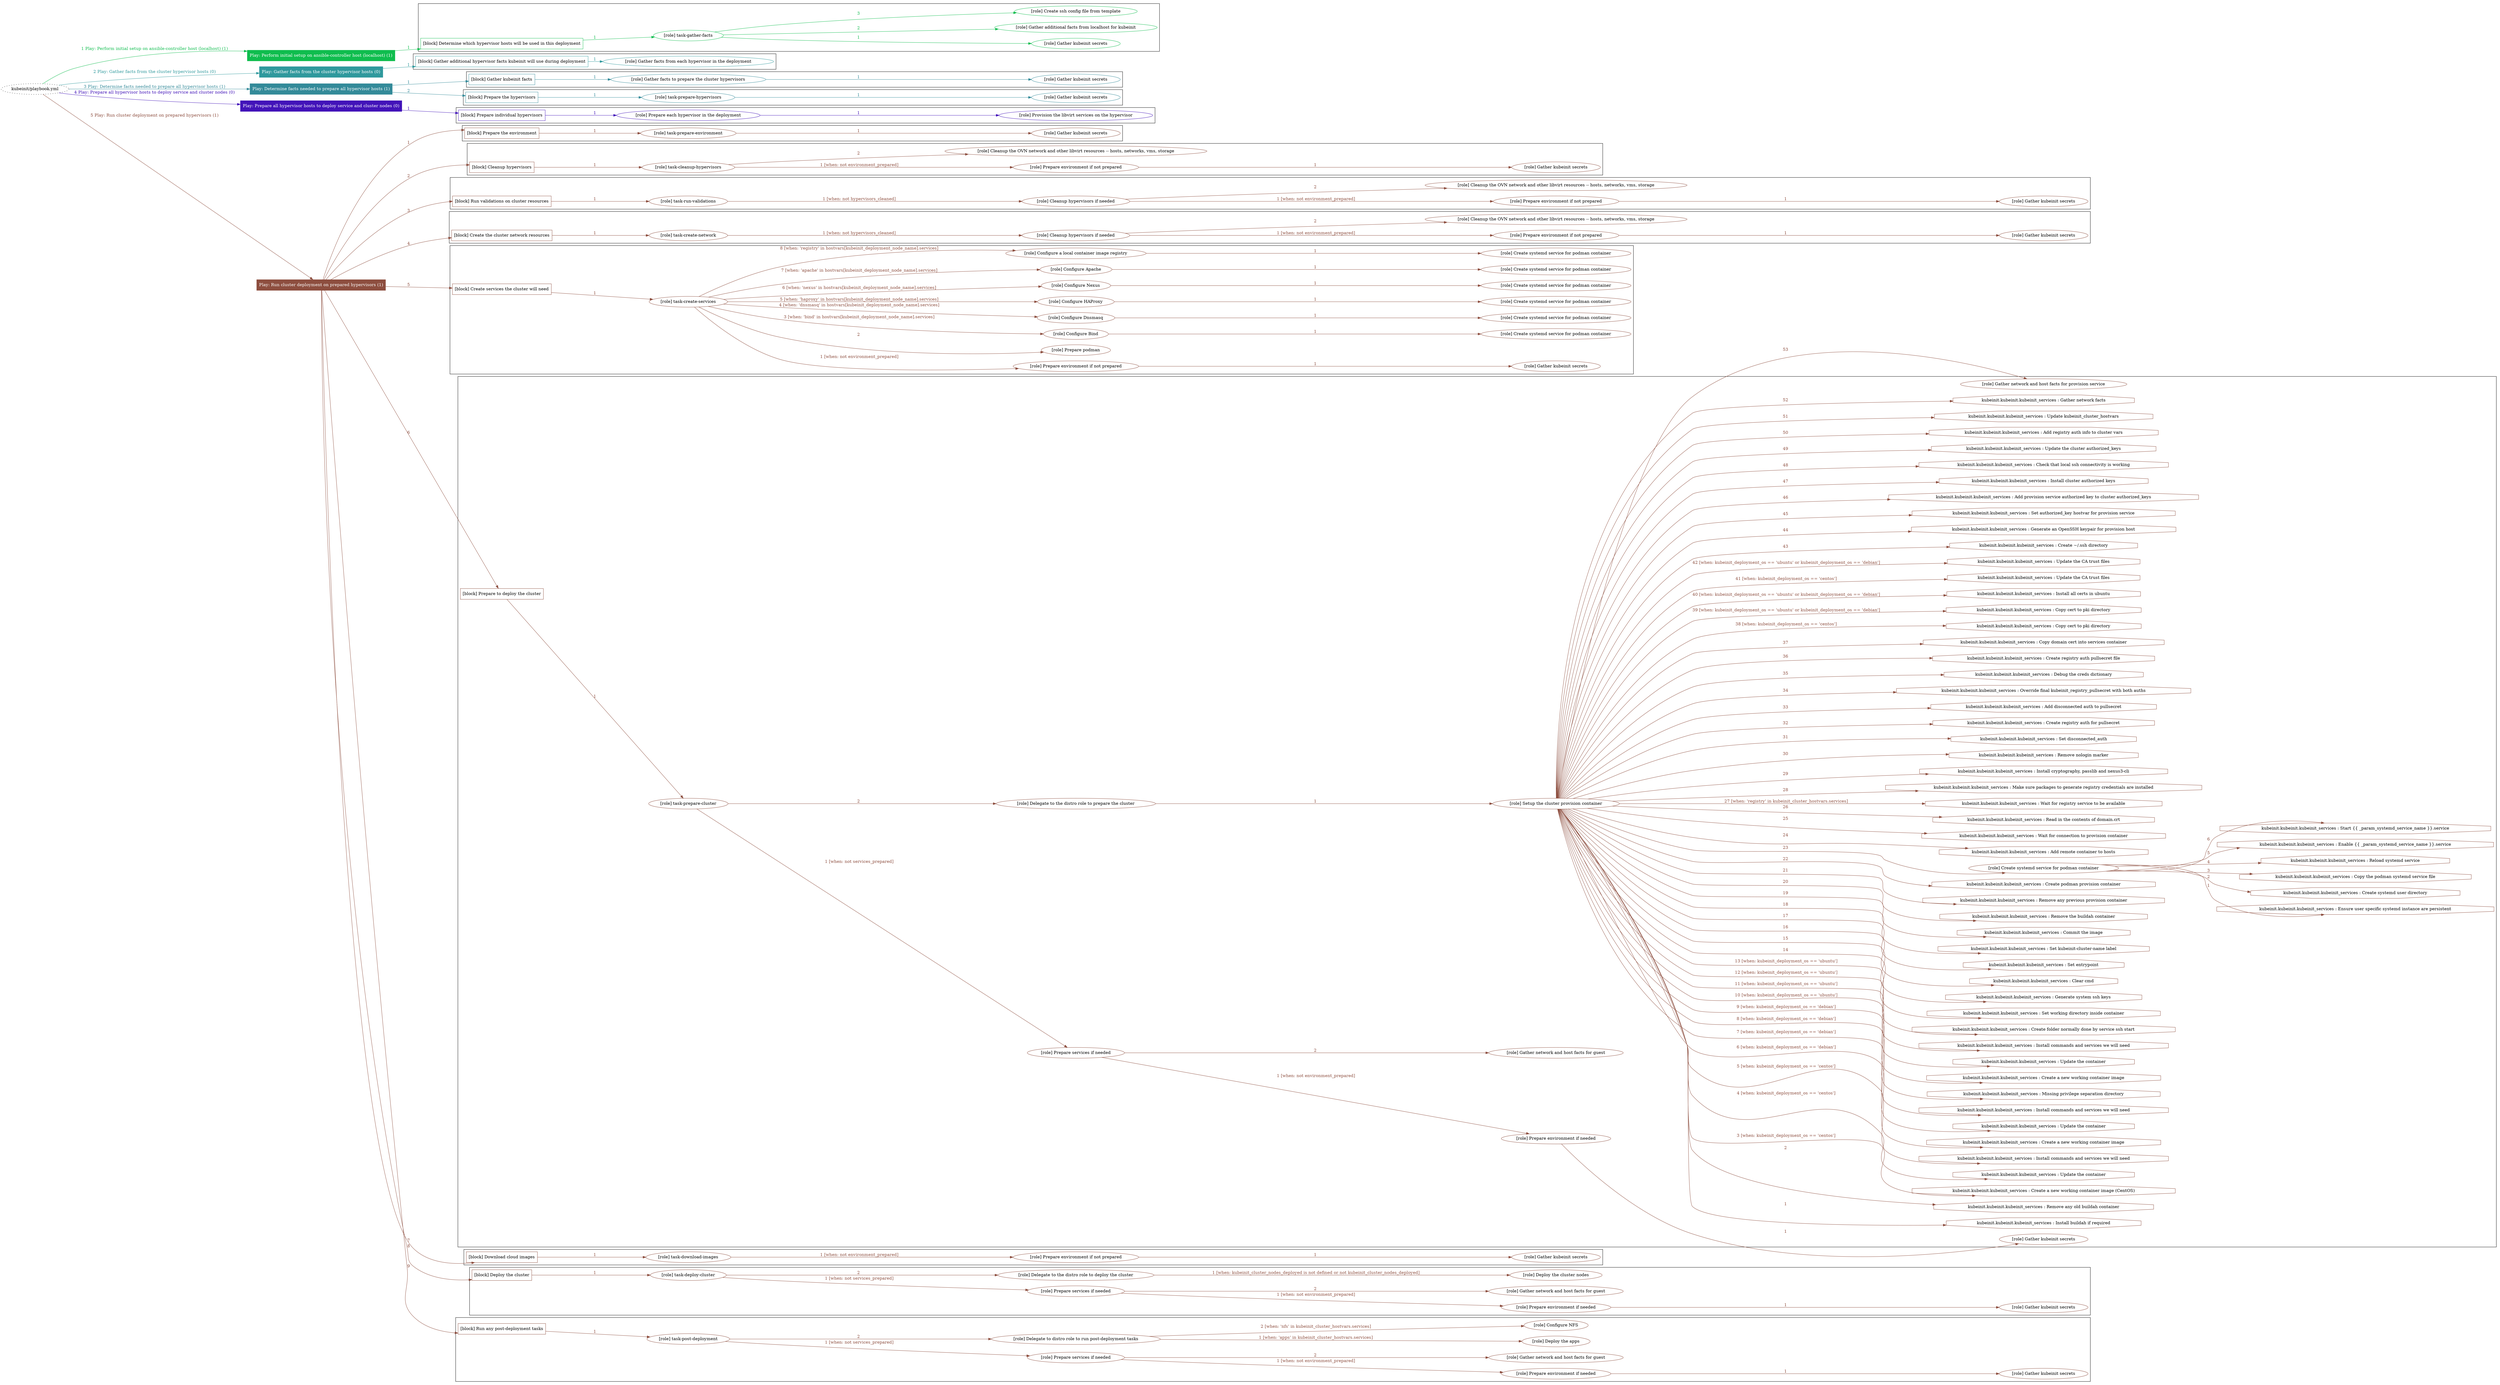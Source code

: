 digraph {
	graph [concentrate=true ordering=in rankdir=LR ratio=fill]
	edge [esep=5 sep=10]
	"kubeinit/playbook.yml" [URL="/home/runner/work/kubeinit/kubeinit/kubeinit/playbook.yml" id=playbook_cb456f6f style=dotted]
	"kubeinit/playbook.yml" -> play_ffc68d89 [label="1 Play: Perform initial setup on ansible-controller host (localhost) (1)" color="#0fbd4e" fontcolor="#0fbd4e" id=edge_play_ffc68d89 labeltooltip="1 Play: Perform initial setup on ansible-controller host (localhost) (1)" tooltip="1 Play: Perform initial setup on ansible-controller host (localhost) (1)"]
	subgraph "Play: Perform initial setup on ansible-controller host (localhost) (1)" {
		play_ffc68d89 [label="Play: Perform initial setup on ansible-controller host (localhost) (1)" URL="/home/runner/work/kubeinit/kubeinit/kubeinit/playbook.yml" color="#0fbd4e" fontcolor="#ffffff" id=play_ffc68d89 shape=box style=filled tooltip=localhost]
		play_ffc68d89 -> block_8a4a30f8 [label=1 color="#0fbd4e" fontcolor="#0fbd4e" id=edge_block_8a4a30f8 labeltooltip=1 tooltip=1]
		subgraph cluster_block_8a4a30f8 {
			block_8a4a30f8 [label="[block] Determine which hypervisor hosts will be used in this deployment" URL="/home/runner/work/kubeinit/kubeinit/kubeinit/playbook.yml" color="#0fbd4e" id=block_8a4a30f8 labeltooltip="Determine which hypervisor hosts will be used in this deployment" shape=box tooltip="Determine which hypervisor hosts will be used in this deployment"]
			block_8a4a30f8 -> role_82d362ab [label="1 " color="#0fbd4e" fontcolor="#0fbd4e" id=edge_role_82d362ab labeltooltip="1 " tooltip="1 "]
			subgraph "task-gather-facts" {
				role_82d362ab [label="[role] task-gather-facts" URL="/home/runner/work/kubeinit/kubeinit/kubeinit/playbook.yml" color="#0fbd4e" id=role_82d362ab tooltip="task-gather-facts"]
				role_82d362ab -> role_7945e9ba [label="1 " color="#0fbd4e" fontcolor="#0fbd4e" id=edge_role_7945e9ba labeltooltip="1 " tooltip="1 "]
				subgraph "Gather kubeinit secrets" {
					role_7945e9ba [label="[role] Gather kubeinit secrets" URL="/home/runner/.ansible/collections/ansible_collections/kubeinit/kubeinit/roles/kubeinit_prepare/tasks/build_hypervisors_group.yml" color="#0fbd4e" id=role_7945e9ba tooltip="Gather kubeinit secrets"]
				}
				role_82d362ab -> role_8cbce4cf [label="2 " color="#0fbd4e" fontcolor="#0fbd4e" id=edge_role_8cbce4cf labeltooltip="2 " tooltip="2 "]
				subgraph "Gather additional facts from localhost for kubeinit" {
					role_8cbce4cf [label="[role] Gather additional facts from localhost for kubeinit" URL="/home/runner/.ansible/collections/ansible_collections/kubeinit/kubeinit/roles/kubeinit_prepare/tasks/build_hypervisors_group.yml" color="#0fbd4e" id=role_8cbce4cf tooltip="Gather additional facts from localhost for kubeinit"]
				}
				role_82d362ab -> role_fdbfbcba [label="3 " color="#0fbd4e" fontcolor="#0fbd4e" id=edge_role_fdbfbcba labeltooltip="3 " tooltip="3 "]
				subgraph "Create ssh config file from template" {
					role_fdbfbcba [label="[role] Create ssh config file from template" URL="/home/runner/.ansible/collections/ansible_collections/kubeinit/kubeinit/roles/kubeinit_prepare/tasks/build_hypervisors_group.yml" color="#0fbd4e" id=role_fdbfbcba tooltip="Create ssh config file from template"]
				}
			}
		}
	}
	"kubeinit/playbook.yml" -> play_8098f2e0 [label="2 Play: Gather facts from the cluster hypervisor hosts (0)" color="#2f999d" fontcolor="#2f999d" id=edge_play_8098f2e0 labeltooltip="2 Play: Gather facts from the cluster hypervisor hosts (0)" tooltip="2 Play: Gather facts from the cluster hypervisor hosts (0)"]
	subgraph "Play: Gather facts from the cluster hypervisor hosts (0)" {
		play_8098f2e0 [label="Play: Gather facts from the cluster hypervisor hosts (0)" URL="/home/runner/work/kubeinit/kubeinit/kubeinit/playbook.yml" color="#2f999d" fontcolor="#ffffff" id=play_8098f2e0 shape=box style=filled tooltip="Play: Gather facts from the cluster hypervisor hosts (0)"]
		play_8098f2e0 -> block_564c0e7e [label=1 color="#2f999d" fontcolor="#2f999d" id=edge_block_564c0e7e labeltooltip=1 tooltip=1]
		subgraph cluster_block_564c0e7e {
			block_564c0e7e [label="[block] Gather additional hypervisor facts kubeinit will use during deployment" URL="/home/runner/work/kubeinit/kubeinit/kubeinit/playbook.yml" color="#2f999d" id=block_564c0e7e labeltooltip="Gather additional hypervisor facts kubeinit will use during deployment" shape=box tooltip="Gather additional hypervisor facts kubeinit will use during deployment"]
			block_564c0e7e -> role_33c5346f [label="1 " color="#2f999d" fontcolor="#2f999d" id=edge_role_33c5346f labeltooltip="1 " tooltip="1 "]
			subgraph "Gather facts from each hypervisor in the deployment" {
				role_33c5346f [label="[role] Gather facts from each hypervisor in the deployment" URL="/home/runner/work/kubeinit/kubeinit/kubeinit/playbook.yml" color="#2f999d" id=role_33c5346f tooltip="Gather facts from each hypervisor in the deployment"]
			}
		}
	}
	"kubeinit/playbook.yml" -> play_6674ab1a [label="3 Play: Determine facts needed to prepare all hypervisor hosts (1)" color="#338a99" fontcolor="#338a99" id=edge_play_6674ab1a labeltooltip="3 Play: Determine facts needed to prepare all hypervisor hosts (1)" tooltip="3 Play: Determine facts needed to prepare all hypervisor hosts (1)"]
	subgraph "Play: Determine facts needed to prepare all hypervisor hosts (1)" {
		play_6674ab1a [label="Play: Determine facts needed to prepare all hypervisor hosts (1)" URL="/home/runner/work/kubeinit/kubeinit/kubeinit/playbook.yml" color="#338a99" fontcolor="#ffffff" id=play_6674ab1a shape=box style=filled tooltip=localhost]
		play_6674ab1a -> block_381922de [label=1 color="#338a99" fontcolor="#338a99" id=edge_block_381922de labeltooltip=1 tooltip=1]
		subgraph cluster_block_381922de {
			block_381922de [label="[block] Gather kubeinit facts" URL="/home/runner/work/kubeinit/kubeinit/kubeinit/playbook.yml" color="#338a99" id=block_381922de labeltooltip="Gather kubeinit facts" shape=box tooltip="Gather kubeinit facts"]
			block_381922de -> role_36c829f2 [label="1 " color="#338a99" fontcolor="#338a99" id=edge_role_36c829f2 labeltooltip="1 " tooltip="1 "]
			subgraph "Gather facts to prepare the cluster hypervisors" {
				role_36c829f2 [label="[role] Gather facts to prepare the cluster hypervisors" URL="/home/runner/work/kubeinit/kubeinit/kubeinit/playbook.yml" color="#338a99" id=role_36c829f2 tooltip="Gather facts to prepare the cluster hypervisors"]
				role_36c829f2 -> role_d3c258e5 [label="1 " color="#338a99" fontcolor="#338a99" id=edge_role_d3c258e5 labeltooltip="1 " tooltip="1 "]
				subgraph "Gather kubeinit secrets" {
					role_d3c258e5 [label="[role] Gather kubeinit secrets" URL="/home/runner/.ansible/collections/ansible_collections/kubeinit/kubeinit/roles/kubeinit_prepare/tasks/gather_kubeinit_facts.yml" color="#338a99" id=role_d3c258e5 tooltip="Gather kubeinit secrets"]
				}
			}
		}
		play_6674ab1a -> block_91901555 [label=2 color="#338a99" fontcolor="#338a99" id=edge_block_91901555 labeltooltip=2 tooltip=2]
		subgraph cluster_block_91901555 {
			block_91901555 [label="[block] Prepare the hypervisors" URL="/home/runner/work/kubeinit/kubeinit/kubeinit/playbook.yml" color="#338a99" id=block_91901555 labeltooltip="Prepare the hypervisors" shape=box tooltip="Prepare the hypervisors"]
			block_91901555 -> role_90289b24 [label="1 " color="#338a99" fontcolor="#338a99" id=edge_role_90289b24 labeltooltip="1 " tooltip="1 "]
			subgraph "task-prepare-hypervisors" {
				role_90289b24 [label="[role] task-prepare-hypervisors" URL="/home/runner/work/kubeinit/kubeinit/kubeinit/playbook.yml" color="#338a99" id=role_90289b24 tooltip="task-prepare-hypervisors"]
				role_90289b24 -> role_0b413a50 [label="1 " color="#338a99" fontcolor="#338a99" id=edge_role_0b413a50 labeltooltip="1 " tooltip="1 "]
				subgraph "Gather kubeinit secrets" {
					role_0b413a50 [label="[role] Gather kubeinit secrets" URL="/home/runner/.ansible/collections/ansible_collections/kubeinit/kubeinit/roles/kubeinit_prepare/tasks/gather_kubeinit_facts.yml" color="#338a99" id=role_0b413a50 tooltip="Gather kubeinit secrets"]
				}
			}
		}
	}
	"kubeinit/playbook.yml" -> play_d7e07c0c [label="4 Play: Prepare all hypervisor hosts to deploy service and cluster nodes (0)" color="#4213b9" fontcolor="#4213b9" id=edge_play_d7e07c0c labeltooltip="4 Play: Prepare all hypervisor hosts to deploy service and cluster nodes (0)" tooltip="4 Play: Prepare all hypervisor hosts to deploy service and cluster nodes (0)"]
	subgraph "Play: Prepare all hypervisor hosts to deploy service and cluster nodes (0)" {
		play_d7e07c0c [label="Play: Prepare all hypervisor hosts to deploy service and cluster nodes (0)" URL="/home/runner/work/kubeinit/kubeinit/kubeinit/playbook.yml" color="#4213b9" fontcolor="#ffffff" id=play_d7e07c0c shape=box style=filled tooltip="Play: Prepare all hypervisor hosts to deploy service and cluster nodes (0)"]
		play_d7e07c0c -> block_dcf959d4 [label=1 color="#4213b9" fontcolor="#4213b9" id=edge_block_dcf959d4 labeltooltip=1 tooltip=1]
		subgraph cluster_block_dcf959d4 {
			block_dcf959d4 [label="[block] Prepare individual hypervisors" URL="/home/runner/work/kubeinit/kubeinit/kubeinit/playbook.yml" color="#4213b9" id=block_dcf959d4 labeltooltip="Prepare individual hypervisors" shape=box tooltip="Prepare individual hypervisors"]
			block_dcf959d4 -> role_1e9d86e2 [label="1 " color="#4213b9" fontcolor="#4213b9" id=edge_role_1e9d86e2 labeltooltip="1 " tooltip="1 "]
			subgraph "Prepare each hypervisor in the deployment" {
				role_1e9d86e2 [label="[role] Prepare each hypervisor in the deployment" URL="/home/runner/work/kubeinit/kubeinit/kubeinit/playbook.yml" color="#4213b9" id=role_1e9d86e2 tooltip="Prepare each hypervisor in the deployment"]
				role_1e9d86e2 -> role_35ffc348 [label="1 " color="#4213b9" fontcolor="#4213b9" id=edge_role_35ffc348 labeltooltip="1 " tooltip="1 "]
				subgraph "Provision the libvirt services on the hypervisor" {
					role_35ffc348 [label="[role] Provision the libvirt services on the hypervisor" URL="/home/runner/.ansible/collections/ansible_collections/kubeinit/kubeinit/roles/kubeinit_prepare/tasks/prepare_hypervisor.yml" color="#4213b9" id=role_35ffc348 tooltip="Provision the libvirt services on the hypervisor"]
				}
			}
		}
	}
	"kubeinit/playbook.yml" -> play_b2a6b9ba [label="5 Play: Run cluster deployment on prepared hypervisors (1)" color="#8d4e3f" fontcolor="#8d4e3f" id=edge_play_b2a6b9ba labeltooltip="5 Play: Run cluster deployment on prepared hypervisors (1)" tooltip="5 Play: Run cluster deployment on prepared hypervisors (1)"]
	subgraph "Play: Run cluster deployment on prepared hypervisors (1)" {
		play_b2a6b9ba [label="Play: Run cluster deployment on prepared hypervisors (1)" URL="/home/runner/work/kubeinit/kubeinit/kubeinit/playbook.yml" color="#8d4e3f" fontcolor="#ffffff" id=play_b2a6b9ba shape=box style=filled tooltip=localhost]
		play_b2a6b9ba -> block_0be8adb8 [label=1 color="#8d4e3f" fontcolor="#8d4e3f" id=edge_block_0be8adb8 labeltooltip=1 tooltip=1]
		subgraph cluster_block_0be8adb8 {
			block_0be8adb8 [label="[block] Prepare the environment" URL="/home/runner/work/kubeinit/kubeinit/kubeinit/playbook.yml" color="#8d4e3f" id=block_0be8adb8 labeltooltip="Prepare the environment" shape=box tooltip="Prepare the environment"]
			block_0be8adb8 -> role_370c489f [label="1 " color="#8d4e3f" fontcolor="#8d4e3f" id=edge_role_370c489f labeltooltip="1 " tooltip="1 "]
			subgraph "task-prepare-environment" {
				role_370c489f [label="[role] task-prepare-environment" URL="/home/runner/work/kubeinit/kubeinit/kubeinit/playbook.yml" color="#8d4e3f" id=role_370c489f tooltip="task-prepare-environment"]
				role_370c489f -> role_6cd2560a [label="1 " color="#8d4e3f" fontcolor="#8d4e3f" id=edge_role_6cd2560a labeltooltip="1 " tooltip="1 "]
				subgraph "Gather kubeinit secrets" {
					role_6cd2560a [label="[role] Gather kubeinit secrets" URL="/home/runner/.ansible/collections/ansible_collections/kubeinit/kubeinit/roles/kubeinit_prepare/tasks/gather_kubeinit_facts.yml" color="#8d4e3f" id=role_6cd2560a tooltip="Gather kubeinit secrets"]
				}
			}
		}
		play_b2a6b9ba -> block_29b75e93 [label=2 color="#8d4e3f" fontcolor="#8d4e3f" id=edge_block_29b75e93 labeltooltip=2 tooltip=2]
		subgraph cluster_block_29b75e93 {
			block_29b75e93 [label="[block] Cleanup hypervisors" URL="/home/runner/work/kubeinit/kubeinit/kubeinit/playbook.yml" color="#8d4e3f" id=block_29b75e93 labeltooltip="Cleanup hypervisors" shape=box tooltip="Cleanup hypervisors"]
			block_29b75e93 -> role_8c72ed66 [label="1 " color="#8d4e3f" fontcolor="#8d4e3f" id=edge_role_8c72ed66 labeltooltip="1 " tooltip="1 "]
			subgraph "task-cleanup-hypervisors" {
				role_8c72ed66 [label="[role] task-cleanup-hypervisors" URL="/home/runner/work/kubeinit/kubeinit/kubeinit/playbook.yml" color="#8d4e3f" id=role_8c72ed66 tooltip="task-cleanup-hypervisors"]
				role_8c72ed66 -> role_b9cf3d06 [label="1 [when: not environment_prepared]" color="#8d4e3f" fontcolor="#8d4e3f" id=edge_role_b9cf3d06 labeltooltip="1 [when: not environment_prepared]" tooltip="1 [when: not environment_prepared]"]
				subgraph "Prepare environment if not prepared" {
					role_b9cf3d06 [label="[role] Prepare environment if not prepared" URL="/home/runner/.ansible/collections/ansible_collections/kubeinit/kubeinit/roles/kubeinit_prepare/tasks/cleanup_hypervisors.yml" color="#8d4e3f" id=role_b9cf3d06 tooltip="Prepare environment if not prepared"]
					role_b9cf3d06 -> role_672e5764 [label="1 " color="#8d4e3f" fontcolor="#8d4e3f" id=edge_role_672e5764 labeltooltip="1 " tooltip="1 "]
					subgraph "Gather kubeinit secrets" {
						role_672e5764 [label="[role] Gather kubeinit secrets" URL="/home/runner/.ansible/collections/ansible_collections/kubeinit/kubeinit/roles/kubeinit_prepare/tasks/gather_kubeinit_facts.yml" color="#8d4e3f" id=role_672e5764 tooltip="Gather kubeinit secrets"]
					}
				}
				role_8c72ed66 -> role_0329750b [label="2 " color="#8d4e3f" fontcolor="#8d4e3f" id=edge_role_0329750b labeltooltip="2 " tooltip="2 "]
				subgraph "Cleanup the OVN network and other libvirt resources -- hosts, networks, vms, storage" {
					role_0329750b [label="[role] Cleanup the OVN network and other libvirt resources -- hosts, networks, vms, storage" URL="/home/runner/.ansible/collections/ansible_collections/kubeinit/kubeinit/roles/kubeinit_prepare/tasks/cleanup_hypervisors.yml" color="#8d4e3f" id=role_0329750b tooltip="Cleanup the OVN network and other libvirt resources -- hosts, networks, vms, storage"]
				}
			}
		}
		play_b2a6b9ba -> block_a2fb2ee1 [label=3 color="#8d4e3f" fontcolor="#8d4e3f" id=edge_block_a2fb2ee1 labeltooltip=3 tooltip=3]
		subgraph cluster_block_a2fb2ee1 {
			block_a2fb2ee1 [label="[block] Run validations on cluster resources" URL="/home/runner/work/kubeinit/kubeinit/kubeinit/playbook.yml" color="#8d4e3f" id=block_a2fb2ee1 labeltooltip="Run validations on cluster resources" shape=box tooltip="Run validations on cluster resources"]
			block_a2fb2ee1 -> role_ea1956c2 [label="1 " color="#8d4e3f" fontcolor="#8d4e3f" id=edge_role_ea1956c2 labeltooltip="1 " tooltip="1 "]
			subgraph "task-run-validations" {
				role_ea1956c2 [label="[role] task-run-validations" URL="/home/runner/work/kubeinit/kubeinit/kubeinit/playbook.yml" color="#8d4e3f" id=role_ea1956c2 tooltip="task-run-validations"]
				role_ea1956c2 -> role_3e8045e4 [label="1 [when: not hypervisors_cleaned]" color="#8d4e3f" fontcolor="#8d4e3f" id=edge_role_3e8045e4 labeltooltip="1 [when: not hypervisors_cleaned]" tooltip="1 [when: not hypervisors_cleaned]"]
				subgraph "Cleanup hypervisors if needed" {
					role_3e8045e4 [label="[role] Cleanup hypervisors if needed" URL="/home/runner/.ansible/collections/ansible_collections/kubeinit/kubeinit/roles/kubeinit_validations/tasks/main.yml" color="#8d4e3f" id=role_3e8045e4 tooltip="Cleanup hypervisors if needed"]
					role_3e8045e4 -> role_97e0a14f [label="1 [when: not environment_prepared]" color="#8d4e3f" fontcolor="#8d4e3f" id=edge_role_97e0a14f labeltooltip="1 [when: not environment_prepared]" tooltip="1 [when: not environment_prepared]"]
					subgraph "Prepare environment if not prepared" {
						role_97e0a14f [label="[role] Prepare environment if not prepared" URL="/home/runner/.ansible/collections/ansible_collections/kubeinit/kubeinit/roles/kubeinit_prepare/tasks/cleanup_hypervisors.yml" color="#8d4e3f" id=role_97e0a14f tooltip="Prepare environment if not prepared"]
						role_97e0a14f -> role_8804f02b [label="1 " color="#8d4e3f" fontcolor="#8d4e3f" id=edge_role_8804f02b labeltooltip="1 " tooltip="1 "]
						subgraph "Gather kubeinit secrets" {
							role_8804f02b [label="[role] Gather kubeinit secrets" URL="/home/runner/.ansible/collections/ansible_collections/kubeinit/kubeinit/roles/kubeinit_prepare/tasks/gather_kubeinit_facts.yml" color="#8d4e3f" id=role_8804f02b tooltip="Gather kubeinit secrets"]
						}
					}
					role_3e8045e4 -> role_c97e529b [label="2 " color="#8d4e3f" fontcolor="#8d4e3f" id=edge_role_c97e529b labeltooltip="2 " tooltip="2 "]
					subgraph "Cleanup the OVN network and other libvirt resources -- hosts, networks, vms, storage" {
						role_c97e529b [label="[role] Cleanup the OVN network and other libvirt resources -- hosts, networks, vms, storage" URL="/home/runner/.ansible/collections/ansible_collections/kubeinit/kubeinit/roles/kubeinit_prepare/tasks/cleanup_hypervisors.yml" color="#8d4e3f" id=role_c97e529b tooltip="Cleanup the OVN network and other libvirt resources -- hosts, networks, vms, storage"]
					}
				}
			}
		}
		play_b2a6b9ba -> block_1bce92cd [label=4 color="#8d4e3f" fontcolor="#8d4e3f" id=edge_block_1bce92cd labeltooltip=4 tooltip=4]
		subgraph cluster_block_1bce92cd {
			block_1bce92cd [label="[block] Create the cluster network resources" URL="/home/runner/work/kubeinit/kubeinit/kubeinit/playbook.yml" color="#8d4e3f" id=block_1bce92cd labeltooltip="Create the cluster network resources" shape=box tooltip="Create the cluster network resources"]
			block_1bce92cd -> role_1bbf38ee [label="1 " color="#8d4e3f" fontcolor="#8d4e3f" id=edge_role_1bbf38ee labeltooltip="1 " tooltip="1 "]
			subgraph "task-create-network" {
				role_1bbf38ee [label="[role] task-create-network" URL="/home/runner/work/kubeinit/kubeinit/kubeinit/playbook.yml" color="#8d4e3f" id=role_1bbf38ee tooltip="task-create-network"]
				role_1bbf38ee -> role_37cb8912 [label="1 [when: not hypervisors_cleaned]" color="#8d4e3f" fontcolor="#8d4e3f" id=edge_role_37cb8912 labeltooltip="1 [when: not hypervisors_cleaned]" tooltip="1 [when: not hypervisors_cleaned]"]
				subgraph "Cleanup hypervisors if needed" {
					role_37cb8912 [label="[role] Cleanup hypervisors if needed" URL="/home/runner/.ansible/collections/ansible_collections/kubeinit/kubeinit/roles/kubeinit_libvirt/tasks/create_network.yml" color="#8d4e3f" id=role_37cb8912 tooltip="Cleanup hypervisors if needed"]
					role_37cb8912 -> role_53ee4cc6 [label="1 [when: not environment_prepared]" color="#8d4e3f" fontcolor="#8d4e3f" id=edge_role_53ee4cc6 labeltooltip="1 [when: not environment_prepared]" tooltip="1 [when: not environment_prepared]"]
					subgraph "Prepare environment if not prepared" {
						role_53ee4cc6 [label="[role] Prepare environment if not prepared" URL="/home/runner/.ansible/collections/ansible_collections/kubeinit/kubeinit/roles/kubeinit_prepare/tasks/cleanup_hypervisors.yml" color="#8d4e3f" id=role_53ee4cc6 tooltip="Prepare environment if not prepared"]
						role_53ee4cc6 -> role_32550354 [label="1 " color="#8d4e3f" fontcolor="#8d4e3f" id=edge_role_32550354 labeltooltip="1 " tooltip="1 "]
						subgraph "Gather kubeinit secrets" {
							role_32550354 [label="[role] Gather kubeinit secrets" URL="/home/runner/.ansible/collections/ansible_collections/kubeinit/kubeinit/roles/kubeinit_prepare/tasks/gather_kubeinit_facts.yml" color="#8d4e3f" id=role_32550354 tooltip="Gather kubeinit secrets"]
						}
					}
					role_37cb8912 -> role_79da23cf [label="2 " color="#8d4e3f" fontcolor="#8d4e3f" id=edge_role_79da23cf labeltooltip="2 " tooltip="2 "]
					subgraph "Cleanup the OVN network and other libvirt resources -- hosts, networks, vms, storage" {
						role_79da23cf [label="[role] Cleanup the OVN network and other libvirt resources -- hosts, networks, vms, storage" URL="/home/runner/.ansible/collections/ansible_collections/kubeinit/kubeinit/roles/kubeinit_prepare/tasks/cleanup_hypervisors.yml" color="#8d4e3f" id=role_79da23cf tooltip="Cleanup the OVN network and other libvirt resources -- hosts, networks, vms, storage"]
					}
				}
			}
		}
		play_b2a6b9ba -> block_19a9c483 [label=5 color="#8d4e3f" fontcolor="#8d4e3f" id=edge_block_19a9c483 labeltooltip=5 tooltip=5]
		subgraph cluster_block_19a9c483 {
			block_19a9c483 [label="[block] Create services the cluster will need" URL="/home/runner/work/kubeinit/kubeinit/kubeinit/playbook.yml" color="#8d4e3f" id=block_19a9c483 labeltooltip="Create services the cluster will need" shape=box tooltip="Create services the cluster will need"]
			block_19a9c483 -> role_b9149def [label="1 " color="#8d4e3f" fontcolor="#8d4e3f" id=edge_role_b9149def labeltooltip="1 " tooltip="1 "]
			subgraph "task-create-services" {
				role_b9149def [label="[role] task-create-services" URL="/home/runner/work/kubeinit/kubeinit/kubeinit/playbook.yml" color="#8d4e3f" id=role_b9149def tooltip="task-create-services"]
				role_b9149def -> role_1067c200 [label="1 [when: not environment_prepared]" color="#8d4e3f" fontcolor="#8d4e3f" id=edge_role_1067c200 labeltooltip="1 [when: not environment_prepared]" tooltip="1 [when: not environment_prepared]"]
				subgraph "Prepare environment if not prepared" {
					role_1067c200 [label="[role] Prepare environment if not prepared" URL="/home/runner/.ansible/collections/ansible_collections/kubeinit/kubeinit/roles/kubeinit_services/tasks/main.yml" color="#8d4e3f" id=role_1067c200 tooltip="Prepare environment if not prepared"]
					role_1067c200 -> role_48ea0c79 [label="1 " color="#8d4e3f" fontcolor="#8d4e3f" id=edge_role_48ea0c79 labeltooltip="1 " tooltip="1 "]
					subgraph "Gather kubeinit secrets" {
						role_48ea0c79 [label="[role] Gather kubeinit secrets" URL="/home/runner/.ansible/collections/ansible_collections/kubeinit/kubeinit/roles/kubeinit_prepare/tasks/gather_kubeinit_facts.yml" color="#8d4e3f" id=role_48ea0c79 tooltip="Gather kubeinit secrets"]
					}
				}
				role_b9149def -> role_afcd45f0 [label="2 " color="#8d4e3f" fontcolor="#8d4e3f" id=edge_role_afcd45f0 labeltooltip="2 " tooltip="2 "]
				subgraph "Prepare podman" {
					role_afcd45f0 [label="[role] Prepare podman" URL="/home/runner/.ansible/collections/ansible_collections/kubeinit/kubeinit/roles/kubeinit_services/tasks/00_create_service_pod.yml" color="#8d4e3f" id=role_afcd45f0 tooltip="Prepare podman"]
				}
				role_b9149def -> role_d5c91edf [label="3 [when: 'bind' in hostvars[kubeinit_deployment_node_name].services]" color="#8d4e3f" fontcolor="#8d4e3f" id=edge_role_d5c91edf labeltooltip="3 [when: 'bind' in hostvars[kubeinit_deployment_node_name].services]" tooltip="3 [when: 'bind' in hostvars[kubeinit_deployment_node_name].services]"]
				subgraph "Configure Bind" {
					role_d5c91edf [label="[role] Configure Bind" URL="/home/runner/.ansible/collections/ansible_collections/kubeinit/kubeinit/roles/kubeinit_services/tasks/start_services_containers.yml" color="#8d4e3f" id=role_d5c91edf tooltip="Configure Bind"]
					role_d5c91edf -> role_a3656bb5 [label="1 " color="#8d4e3f" fontcolor="#8d4e3f" id=edge_role_a3656bb5 labeltooltip="1 " tooltip="1 "]
					subgraph "Create systemd service for podman container" {
						role_a3656bb5 [label="[role] Create systemd service for podman container" URL="/home/runner/.ansible/collections/ansible_collections/kubeinit/kubeinit/roles/kubeinit_bind/tasks/main.yml" color="#8d4e3f" id=role_a3656bb5 tooltip="Create systemd service for podman container"]
					}
				}
				role_b9149def -> role_1d96bd81 [label="4 [when: 'dnsmasq' in hostvars[kubeinit_deployment_node_name].services]" color="#8d4e3f" fontcolor="#8d4e3f" id=edge_role_1d96bd81 labeltooltip="4 [when: 'dnsmasq' in hostvars[kubeinit_deployment_node_name].services]" tooltip="4 [when: 'dnsmasq' in hostvars[kubeinit_deployment_node_name].services]"]
				subgraph "Configure Dnsmasq" {
					role_1d96bd81 [label="[role] Configure Dnsmasq" URL="/home/runner/.ansible/collections/ansible_collections/kubeinit/kubeinit/roles/kubeinit_services/tasks/start_services_containers.yml" color="#8d4e3f" id=role_1d96bd81 tooltip="Configure Dnsmasq"]
					role_1d96bd81 -> role_247302e3 [label="1 " color="#8d4e3f" fontcolor="#8d4e3f" id=edge_role_247302e3 labeltooltip="1 " tooltip="1 "]
					subgraph "Create systemd service for podman container" {
						role_247302e3 [label="[role] Create systemd service for podman container" URL="/home/runner/.ansible/collections/ansible_collections/kubeinit/kubeinit/roles/kubeinit_dnsmasq/tasks/main.yml" color="#8d4e3f" id=role_247302e3 tooltip="Create systemd service for podman container"]
					}
				}
				role_b9149def -> role_bd119b43 [label="5 [when: 'haproxy' in hostvars[kubeinit_deployment_node_name].services]" color="#8d4e3f" fontcolor="#8d4e3f" id=edge_role_bd119b43 labeltooltip="5 [when: 'haproxy' in hostvars[kubeinit_deployment_node_name].services]" tooltip="5 [when: 'haproxy' in hostvars[kubeinit_deployment_node_name].services]"]
				subgraph "Configure HAProxy" {
					role_bd119b43 [label="[role] Configure HAProxy" URL="/home/runner/.ansible/collections/ansible_collections/kubeinit/kubeinit/roles/kubeinit_services/tasks/start_services_containers.yml" color="#8d4e3f" id=role_bd119b43 tooltip="Configure HAProxy"]
					role_bd119b43 -> role_ef33779a [label="1 " color="#8d4e3f" fontcolor="#8d4e3f" id=edge_role_ef33779a labeltooltip="1 " tooltip="1 "]
					subgraph "Create systemd service for podman container" {
						role_ef33779a [label="[role] Create systemd service for podman container" URL="/home/runner/.ansible/collections/ansible_collections/kubeinit/kubeinit/roles/kubeinit_haproxy/tasks/main.yml" color="#8d4e3f" id=role_ef33779a tooltip="Create systemd service for podman container"]
					}
				}
				role_b9149def -> role_b2fef309 [label="6 [when: 'nexus' in hostvars[kubeinit_deployment_node_name].services]" color="#8d4e3f" fontcolor="#8d4e3f" id=edge_role_b2fef309 labeltooltip="6 [when: 'nexus' in hostvars[kubeinit_deployment_node_name].services]" tooltip="6 [when: 'nexus' in hostvars[kubeinit_deployment_node_name].services]"]
				subgraph "Configure Nexus" {
					role_b2fef309 [label="[role] Configure Nexus" URL="/home/runner/.ansible/collections/ansible_collections/kubeinit/kubeinit/roles/kubeinit_services/tasks/start_services_containers.yml" color="#8d4e3f" id=role_b2fef309 tooltip="Configure Nexus"]
					role_b2fef309 -> role_d0bfa680 [label="1 " color="#8d4e3f" fontcolor="#8d4e3f" id=edge_role_d0bfa680 labeltooltip="1 " tooltip="1 "]
					subgraph "Create systemd service for podman container" {
						role_d0bfa680 [label="[role] Create systemd service for podman container" URL="/home/runner/.ansible/collections/ansible_collections/kubeinit/kubeinit/roles/kubeinit_nexus/tasks/main.yml" color="#8d4e3f" id=role_d0bfa680 tooltip="Create systemd service for podman container"]
					}
				}
				role_b9149def -> role_0f4e2ad8 [label="7 [when: 'apache' in hostvars[kubeinit_deployment_node_name].services]" color="#8d4e3f" fontcolor="#8d4e3f" id=edge_role_0f4e2ad8 labeltooltip="7 [when: 'apache' in hostvars[kubeinit_deployment_node_name].services]" tooltip="7 [when: 'apache' in hostvars[kubeinit_deployment_node_name].services]"]
				subgraph "Configure Apache" {
					role_0f4e2ad8 [label="[role] Configure Apache" URL="/home/runner/.ansible/collections/ansible_collections/kubeinit/kubeinit/roles/kubeinit_services/tasks/start_services_containers.yml" color="#8d4e3f" id=role_0f4e2ad8 tooltip="Configure Apache"]
					role_0f4e2ad8 -> role_ced8b3b7 [label="1 " color="#8d4e3f" fontcolor="#8d4e3f" id=edge_role_ced8b3b7 labeltooltip="1 " tooltip="1 "]
					subgraph "Create systemd service for podman container" {
						role_ced8b3b7 [label="[role] Create systemd service for podman container" URL="/home/runner/.ansible/collections/ansible_collections/kubeinit/kubeinit/roles/kubeinit_apache/tasks/main.yml" color="#8d4e3f" id=role_ced8b3b7 tooltip="Create systemd service for podman container"]
					}
				}
				role_b9149def -> role_c9366e79 [label="8 [when: 'registry' in hostvars[kubeinit_deployment_node_name].services]" color="#8d4e3f" fontcolor="#8d4e3f" id=edge_role_c9366e79 labeltooltip="8 [when: 'registry' in hostvars[kubeinit_deployment_node_name].services]" tooltip="8 [when: 'registry' in hostvars[kubeinit_deployment_node_name].services]"]
				subgraph "Configure a local container image registry" {
					role_c9366e79 [label="[role] Configure a local container image registry" URL="/home/runner/.ansible/collections/ansible_collections/kubeinit/kubeinit/roles/kubeinit_services/tasks/start_services_containers.yml" color="#8d4e3f" id=role_c9366e79 tooltip="Configure a local container image registry"]
					role_c9366e79 -> role_75a33830 [label="1 " color="#8d4e3f" fontcolor="#8d4e3f" id=edge_role_75a33830 labeltooltip="1 " tooltip="1 "]
					subgraph "Create systemd service for podman container" {
						role_75a33830 [label="[role] Create systemd service for podman container" URL="/home/runner/.ansible/collections/ansible_collections/kubeinit/kubeinit/roles/kubeinit_registry/tasks/main.yml" color="#8d4e3f" id=role_75a33830 tooltip="Create systemd service for podman container"]
					}
				}
			}
		}
		play_b2a6b9ba -> block_8e5af16d [label=6 color="#8d4e3f" fontcolor="#8d4e3f" id=edge_block_8e5af16d labeltooltip=6 tooltip=6]
		subgraph cluster_block_8e5af16d {
			block_8e5af16d [label="[block] Prepare to deploy the cluster" URL="/home/runner/work/kubeinit/kubeinit/kubeinit/playbook.yml" color="#8d4e3f" id=block_8e5af16d labeltooltip="Prepare to deploy the cluster" shape=box tooltip="Prepare to deploy the cluster"]
			block_8e5af16d -> role_7748204c [label="1 " color="#8d4e3f" fontcolor="#8d4e3f" id=edge_role_7748204c labeltooltip="1 " tooltip="1 "]
			subgraph "task-prepare-cluster" {
				role_7748204c [label="[role] task-prepare-cluster" URL="/home/runner/work/kubeinit/kubeinit/kubeinit/playbook.yml" color="#8d4e3f" id=role_7748204c tooltip="task-prepare-cluster"]
				role_7748204c -> role_dfb20879 [label="1 [when: not services_prepared]" color="#8d4e3f" fontcolor="#8d4e3f" id=edge_role_dfb20879 labeltooltip="1 [when: not services_prepared]" tooltip="1 [when: not services_prepared]"]
				subgraph "Prepare services if needed" {
					role_dfb20879 [label="[role] Prepare services if needed" URL="/home/runner/.ansible/collections/ansible_collections/kubeinit/kubeinit/roles/kubeinit_prepare/tasks/prepare_cluster.yml" color="#8d4e3f" id=role_dfb20879 tooltip="Prepare services if needed"]
					role_dfb20879 -> role_7a1f5fae [label="1 [when: not environment_prepared]" color="#8d4e3f" fontcolor="#8d4e3f" id=edge_role_7a1f5fae labeltooltip="1 [when: not environment_prepared]" tooltip="1 [when: not environment_prepared]"]
					subgraph "Prepare environment if needed" {
						role_7a1f5fae [label="[role] Prepare environment if needed" URL="/home/runner/.ansible/collections/ansible_collections/kubeinit/kubeinit/roles/kubeinit_services/tasks/prepare_services.yml" color="#8d4e3f" id=role_7a1f5fae tooltip="Prepare environment if needed"]
						role_7a1f5fae -> role_bba471fe [label="1 " color="#8d4e3f" fontcolor="#8d4e3f" id=edge_role_bba471fe labeltooltip="1 " tooltip="1 "]
						subgraph "Gather kubeinit secrets" {
							role_bba471fe [label="[role] Gather kubeinit secrets" URL="/home/runner/.ansible/collections/ansible_collections/kubeinit/kubeinit/roles/kubeinit_prepare/tasks/gather_kubeinit_facts.yml" color="#8d4e3f" id=role_bba471fe tooltip="Gather kubeinit secrets"]
						}
					}
					role_dfb20879 -> role_9874f14d [label="2 " color="#8d4e3f" fontcolor="#8d4e3f" id=edge_role_9874f14d labeltooltip="2 " tooltip="2 "]
					subgraph "Gather network and host facts for guest" {
						role_9874f14d [label="[role] Gather network and host facts for guest" URL="/home/runner/.ansible/collections/ansible_collections/kubeinit/kubeinit/roles/kubeinit_services/tasks/prepare_services.yml" color="#8d4e3f" id=role_9874f14d tooltip="Gather network and host facts for guest"]
					}
				}
				role_7748204c -> role_10c16dc7 [label="2 " color="#8d4e3f" fontcolor="#8d4e3f" id=edge_role_10c16dc7 labeltooltip="2 " tooltip="2 "]
				subgraph "Delegate to the distro role to prepare the cluster" {
					role_10c16dc7 [label="[role] Delegate to the distro role to prepare the cluster" URL="/home/runner/.ansible/collections/ansible_collections/kubeinit/kubeinit/roles/kubeinit_prepare/tasks/prepare_cluster.yml" color="#8d4e3f" id=role_10c16dc7 tooltip="Delegate to the distro role to prepare the cluster"]
					role_10c16dc7 -> role_2e0f1847 [label="1 " color="#8d4e3f" fontcolor="#8d4e3f" id=edge_role_2e0f1847 labeltooltip="1 " tooltip="1 "]
					subgraph "Setup the cluster provision container" {
						role_2e0f1847 [label="[role] Setup the cluster provision container" URL="/home/runner/.ansible/collections/ansible_collections/kubeinit/kubeinit/roles/kubeinit_cdk/tasks/prepare_cluster.yml" color="#8d4e3f" id=role_2e0f1847 tooltip="Setup the cluster provision container"]
						task_a5cb80ba [label="kubeinit.kubeinit.kubeinit_services : Install buildah if required" URL="/home/runner/.ansible/collections/ansible_collections/kubeinit/kubeinit/roles/kubeinit_services/tasks/create_provision_container.yml" color="#8d4e3f" id=task_a5cb80ba shape=octagon tooltip="kubeinit.kubeinit.kubeinit_services : Install buildah if required"]
						role_2e0f1847 -> task_a5cb80ba [label="1 " color="#8d4e3f" fontcolor="#8d4e3f" id=edge_task_a5cb80ba labeltooltip="1 " tooltip="1 "]
						task_b83f2152 [label="kubeinit.kubeinit.kubeinit_services : Remove any old buildah container" URL="/home/runner/.ansible/collections/ansible_collections/kubeinit/kubeinit/roles/kubeinit_services/tasks/create_provision_container.yml" color="#8d4e3f" id=task_b83f2152 shape=octagon tooltip="kubeinit.kubeinit.kubeinit_services : Remove any old buildah container"]
						role_2e0f1847 -> task_b83f2152 [label="2 " color="#8d4e3f" fontcolor="#8d4e3f" id=edge_task_b83f2152 labeltooltip="2 " tooltip="2 "]
						task_a8f2b0ad [label="kubeinit.kubeinit.kubeinit_services : Create a new working container image (CentOS)" URL="/home/runner/.ansible/collections/ansible_collections/kubeinit/kubeinit/roles/kubeinit_services/tasks/create_provision_container.yml" color="#8d4e3f" id=task_a8f2b0ad shape=octagon tooltip="kubeinit.kubeinit.kubeinit_services : Create a new working container image (CentOS)"]
						role_2e0f1847 -> task_a8f2b0ad [label="3 [when: kubeinit_deployment_os == 'centos']" color="#8d4e3f" fontcolor="#8d4e3f" id=edge_task_a8f2b0ad labeltooltip="3 [when: kubeinit_deployment_os == 'centos']" tooltip="3 [when: kubeinit_deployment_os == 'centos']"]
						task_48bdb66c [label="kubeinit.kubeinit.kubeinit_services : Update the container" URL="/home/runner/.ansible/collections/ansible_collections/kubeinit/kubeinit/roles/kubeinit_services/tasks/create_provision_container.yml" color="#8d4e3f" id=task_48bdb66c shape=octagon tooltip="kubeinit.kubeinit.kubeinit_services : Update the container"]
						role_2e0f1847 -> task_48bdb66c [label="4 [when: kubeinit_deployment_os == 'centos']" color="#8d4e3f" fontcolor="#8d4e3f" id=edge_task_48bdb66c labeltooltip="4 [when: kubeinit_deployment_os == 'centos']" tooltip="4 [when: kubeinit_deployment_os == 'centos']"]
						task_a16808ed [label="kubeinit.kubeinit.kubeinit_services : Install commands and services we will need" URL="/home/runner/.ansible/collections/ansible_collections/kubeinit/kubeinit/roles/kubeinit_services/tasks/create_provision_container.yml" color="#8d4e3f" id=task_a16808ed shape=octagon tooltip="kubeinit.kubeinit.kubeinit_services : Install commands and services we will need"]
						role_2e0f1847 -> task_a16808ed [label="5 [when: kubeinit_deployment_os == 'centos']" color="#8d4e3f" fontcolor="#8d4e3f" id=edge_task_a16808ed labeltooltip="5 [when: kubeinit_deployment_os == 'centos']" tooltip="5 [when: kubeinit_deployment_os == 'centos']"]
						task_7e94d6b7 [label="kubeinit.kubeinit.kubeinit_services : Create a new working container image" URL="/home/runner/.ansible/collections/ansible_collections/kubeinit/kubeinit/roles/kubeinit_services/tasks/create_provision_container.yml" color="#8d4e3f" id=task_7e94d6b7 shape=octagon tooltip="kubeinit.kubeinit.kubeinit_services : Create a new working container image"]
						role_2e0f1847 -> task_7e94d6b7 [label="6 [when: kubeinit_deployment_os == 'debian']" color="#8d4e3f" fontcolor="#8d4e3f" id=edge_task_7e94d6b7 labeltooltip="6 [when: kubeinit_deployment_os == 'debian']" tooltip="6 [when: kubeinit_deployment_os == 'debian']"]
						task_422df5a5 [label="kubeinit.kubeinit.kubeinit_services : Update the container" URL="/home/runner/.ansible/collections/ansible_collections/kubeinit/kubeinit/roles/kubeinit_services/tasks/create_provision_container.yml" color="#8d4e3f" id=task_422df5a5 shape=octagon tooltip="kubeinit.kubeinit.kubeinit_services : Update the container"]
						role_2e0f1847 -> task_422df5a5 [label="7 [when: kubeinit_deployment_os == 'debian']" color="#8d4e3f" fontcolor="#8d4e3f" id=edge_task_422df5a5 labeltooltip="7 [when: kubeinit_deployment_os == 'debian']" tooltip="7 [when: kubeinit_deployment_os == 'debian']"]
						task_09154b9d [label="kubeinit.kubeinit.kubeinit_services : Install commands and services we will need" URL="/home/runner/.ansible/collections/ansible_collections/kubeinit/kubeinit/roles/kubeinit_services/tasks/create_provision_container.yml" color="#8d4e3f" id=task_09154b9d shape=octagon tooltip="kubeinit.kubeinit.kubeinit_services : Install commands and services we will need"]
						role_2e0f1847 -> task_09154b9d [label="8 [when: kubeinit_deployment_os == 'debian']" color="#8d4e3f" fontcolor="#8d4e3f" id=edge_task_09154b9d labeltooltip="8 [when: kubeinit_deployment_os == 'debian']" tooltip="8 [when: kubeinit_deployment_os == 'debian']"]
						task_ad79b6f1 [label="kubeinit.kubeinit.kubeinit_services : Missing privilege separation directory" URL="/home/runner/.ansible/collections/ansible_collections/kubeinit/kubeinit/roles/kubeinit_services/tasks/create_provision_container.yml" color="#8d4e3f" id=task_ad79b6f1 shape=octagon tooltip="kubeinit.kubeinit.kubeinit_services : Missing privilege separation directory"]
						role_2e0f1847 -> task_ad79b6f1 [label="9 [when: kubeinit_deployment_os == 'debian']" color="#8d4e3f" fontcolor="#8d4e3f" id=edge_task_ad79b6f1 labeltooltip="9 [when: kubeinit_deployment_os == 'debian']" tooltip="9 [when: kubeinit_deployment_os == 'debian']"]
						task_843bab8d [label="kubeinit.kubeinit.kubeinit_services : Create a new working container image" URL="/home/runner/.ansible/collections/ansible_collections/kubeinit/kubeinit/roles/kubeinit_services/tasks/create_provision_container.yml" color="#8d4e3f" id=task_843bab8d shape=octagon tooltip="kubeinit.kubeinit.kubeinit_services : Create a new working container image"]
						role_2e0f1847 -> task_843bab8d [label="10 [when: kubeinit_deployment_os == 'ubuntu']" color="#8d4e3f" fontcolor="#8d4e3f" id=edge_task_843bab8d labeltooltip="10 [when: kubeinit_deployment_os == 'ubuntu']" tooltip="10 [when: kubeinit_deployment_os == 'ubuntu']"]
						task_6fd54b3b [label="kubeinit.kubeinit.kubeinit_services : Update the container" URL="/home/runner/.ansible/collections/ansible_collections/kubeinit/kubeinit/roles/kubeinit_services/tasks/create_provision_container.yml" color="#8d4e3f" id=task_6fd54b3b shape=octagon tooltip="kubeinit.kubeinit.kubeinit_services : Update the container"]
						role_2e0f1847 -> task_6fd54b3b [label="11 [when: kubeinit_deployment_os == 'ubuntu']" color="#8d4e3f" fontcolor="#8d4e3f" id=edge_task_6fd54b3b labeltooltip="11 [when: kubeinit_deployment_os == 'ubuntu']" tooltip="11 [when: kubeinit_deployment_os == 'ubuntu']"]
						task_9b7b0fb5 [label="kubeinit.kubeinit.kubeinit_services : Install commands and services we will need" URL="/home/runner/.ansible/collections/ansible_collections/kubeinit/kubeinit/roles/kubeinit_services/tasks/create_provision_container.yml" color="#8d4e3f" id=task_9b7b0fb5 shape=octagon tooltip="kubeinit.kubeinit.kubeinit_services : Install commands and services we will need"]
						role_2e0f1847 -> task_9b7b0fb5 [label="12 [when: kubeinit_deployment_os == 'ubuntu']" color="#8d4e3f" fontcolor="#8d4e3f" id=edge_task_9b7b0fb5 labeltooltip="12 [when: kubeinit_deployment_os == 'ubuntu']" tooltip="12 [when: kubeinit_deployment_os == 'ubuntu']"]
						task_43734877 [label="kubeinit.kubeinit.kubeinit_services : Create folder normally done by service ssh start" URL="/home/runner/.ansible/collections/ansible_collections/kubeinit/kubeinit/roles/kubeinit_services/tasks/create_provision_container.yml" color="#8d4e3f" id=task_43734877 shape=octagon tooltip="kubeinit.kubeinit.kubeinit_services : Create folder normally done by service ssh start"]
						role_2e0f1847 -> task_43734877 [label="13 [when: kubeinit_deployment_os == 'ubuntu']" color="#8d4e3f" fontcolor="#8d4e3f" id=edge_task_43734877 labeltooltip="13 [when: kubeinit_deployment_os == 'ubuntu']" tooltip="13 [when: kubeinit_deployment_os == 'ubuntu']"]
						task_acde1465 [label="kubeinit.kubeinit.kubeinit_services : Set working directory inside container" URL="/home/runner/.ansible/collections/ansible_collections/kubeinit/kubeinit/roles/kubeinit_services/tasks/create_provision_container.yml" color="#8d4e3f" id=task_acde1465 shape=octagon tooltip="kubeinit.kubeinit.kubeinit_services : Set working directory inside container"]
						role_2e0f1847 -> task_acde1465 [label="14 " color="#8d4e3f" fontcolor="#8d4e3f" id=edge_task_acde1465 labeltooltip="14 " tooltip="14 "]
						task_32819fbf [label="kubeinit.kubeinit.kubeinit_services : Generate system ssh keys" URL="/home/runner/.ansible/collections/ansible_collections/kubeinit/kubeinit/roles/kubeinit_services/tasks/create_provision_container.yml" color="#8d4e3f" id=task_32819fbf shape=octagon tooltip="kubeinit.kubeinit.kubeinit_services : Generate system ssh keys"]
						role_2e0f1847 -> task_32819fbf [label="15 " color="#8d4e3f" fontcolor="#8d4e3f" id=edge_task_32819fbf labeltooltip="15 " tooltip="15 "]
						task_cfa79559 [label="kubeinit.kubeinit.kubeinit_services : Clear cmd" URL="/home/runner/.ansible/collections/ansible_collections/kubeinit/kubeinit/roles/kubeinit_services/tasks/create_provision_container.yml" color="#8d4e3f" id=task_cfa79559 shape=octagon tooltip="kubeinit.kubeinit.kubeinit_services : Clear cmd"]
						role_2e0f1847 -> task_cfa79559 [label="16 " color="#8d4e3f" fontcolor="#8d4e3f" id=edge_task_cfa79559 labeltooltip="16 " tooltip="16 "]
						task_35ab0979 [label="kubeinit.kubeinit.kubeinit_services : Set entrypoint" URL="/home/runner/.ansible/collections/ansible_collections/kubeinit/kubeinit/roles/kubeinit_services/tasks/create_provision_container.yml" color="#8d4e3f" id=task_35ab0979 shape=octagon tooltip="kubeinit.kubeinit.kubeinit_services : Set entrypoint"]
						role_2e0f1847 -> task_35ab0979 [label="17 " color="#8d4e3f" fontcolor="#8d4e3f" id=edge_task_35ab0979 labeltooltip="17 " tooltip="17 "]
						task_0950c515 [label="kubeinit.kubeinit.kubeinit_services : Set kubeinit-cluster-name label" URL="/home/runner/.ansible/collections/ansible_collections/kubeinit/kubeinit/roles/kubeinit_services/tasks/create_provision_container.yml" color="#8d4e3f" id=task_0950c515 shape=octagon tooltip="kubeinit.kubeinit.kubeinit_services : Set kubeinit-cluster-name label"]
						role_2e0f1847 -> task_0950c515 [label="18 " color="#8d4e3f" fontcolor="#8d4e3f" id=edge_task_0950c515 labeltooltip="18 " tooltip="18 "]
						task_ec8f82d3 [label="kubeinit.kubeinit.kubeinit_services : Commit the image" URL="/home/runner/.ansible/collections/ansible_collections/kubeinit/kubeinit/roles/kubeinit_services/tasks/create_provision_container.yml" color="#8d4e3f" id=task_ec8f82d3 shape=octagon tooltip="kubeinit.kubeinit.kubeinit_services : Commit the image"]
						role_2e0f1847 -> task_ec8f82d3 [label="19 " color="#8d4e3f" fontcolor="#8d4e3f" id=edge_task_ec8f82d3 labeltooltip="19 " tooltip="19 "]
						task_24e297d2 [label="kubeinit.kubeinit.kubeinit_services : Remove the buildah container" URL="/home/runner/.ansible/collections/ansible_collections/kubeinit/kubeinit/roles/kubeinit_services/tasks/create_provision_container.yml" color="#8d4e3f" id=task_24e297d2 shape=octagon tooltip="kubeinit.kubeinit.kubeinit_services : Remove the buildah container"]
						role_2e0f1847 -> task_24e297d2 [label="20 " color="#8d4e3f" fontcolor="#8d4e3f" id=edge_task_24e297d2 labeltooltip="20 " tooltip="20 "]
						task_88edc73b [label="kubeinit.kubeinit.kubeinit_services : Remove any previous provision container" URL="/home/runner/.ansible/collections/ansible_collections/kubeinit/kubeinit/roles/kubeinit_services/tasks/create_provision_container.yml" color="#8d4e3f" id=task_88edc73b shape=octagon tooltip="kubeinit.kubeinit.kubeinit_services : Remove any previous provision container"]
						role_2e0f1847 -> task_88edc73b [label="21 " color="#8d4e3f" fontcolor="#8d4e3f" id=edge_task_88edc73b labeltooltip="21 " tooltip="21 "]
						task_694052c9 [label="kubeinit.kubeinit.kubeinit_services : Create podman provision container" URL="/home/runner/.ansible/collections/ansible_collections/kubeinit/kubeinit/roles/kubeinit_services/tasks/create_provision_container.yml" color="#8d4e3f" id=task_694052c9 shape=octagon tooltip="kubeinit.kubeinit.kubeinit_services : Create podman provision container"]
						role_2e0f1847 -> task_694052c9 [label="22 " color="#8d4e3f" fontcolor="#8d4e3f" id=edge_task_694052c9 labeltooltip="22 " tooltip="22 "]
						role_2e0f1847 -> role_a8be9301 [label="23 " color="#8d4e3f" fontcolor="#8d4e3f" id=edge_role_a8be9301 labeltooltip="23 " tooltip="23 "]
						subgraph "Create systemd service for podman container" {
							role_a8be9301 [label="[role] Create systemd service for podman container" URL="/home/runner/.ansible/collections/ansible_collections/kubeinit/kubeinit/roles/kubeinit_services/tasks/create_provision_container.yml" color="#8d4e3f" id=role_a8be9301 tooltip="Create systemd service for podman container"]
							task_49361d15 [label="kubeinit.kubeinit.kubeinit_services : Ensure user specific systemd instance are persistent" URL="/home/runner/.ansible/collections/ansible_collections/kubeinit/kubeinit/roles/kubeinit_services/tasks/create_managed_service.yml" color="#8d4e3f" id=task_49361d15 shape=octagon tooltip="kubeinit.kubeinit.kubeinit_services : Ensure user specific systemd instance are persistent"]
							role_a8be9301 -> task_49361d15 [label="1 " color="#8d4e3f" fontcolor="#8d4e3f" id=edge_task_49361d15 labeltooltip="1 " tooltip="1 "]
							task_dd742b71 [label="kubeinit.kubeinit.kubeinit_services : Create systemd user directory" URL="/home/runner/.ansible/collections/ansible_collections/kubeinit/kubeinit/roles/kubeinit_services/tasks/create_managed_service.yml" color="#8d4e3f" id=task_dd742b71 shape=octagon tooltip="kubeinit.kubeinit.kubeinit_services : Create systemd user directory"]
							role_a8be9301 -> task_dd742b71 [label="2 " color="#8d4e3f" fontcolor="#8d4e3f" id=edge_task_dd742b71 labeltooltip="2 " tooltip="2 "]
							task_c023858b [label="kubeinit.kubeinit.kubeinit_services : Copy the podman systemd service file" URL="/home/runner/.ansible/collections/ansible_collections/kubeinit/kubeinit/roles/kubeinit_services/tasks/create_managed_service.yml" color="#8d4e3f" id=task_c023858b shape=octagon tooltip="kubeinit.kubeinit.kubeinit_services : Copy the podman systemd service file"]
							role_a8be9301 -> task_c023858b [label="3 " color="#8d4e3f" fontcolor="#8d4e3f" id=edge_task_c023858b labeltooltip="3 " tooltip="3 "]
							task_938426a6 [label="kubeinit.kubeinit.kubeinit_services : Reload systemd service" URL="/home/runner/.ansible/collections/ansible_collections/kubeinit/kubeinit/roles/kubeinit_services/tasks/create_managed_service.yml" color="#8d4e3f" id=task_938426a6 shape=octagon tooltip="kubeinit.kubeinit.kubeinit_services : Reload systemd service"]
							role_a8be9301 -> task_938426a6 [label="4 " color="#8d4e3f" fontcolor="#8d4e3f" id=edge_task_938426a6 labeltooltip="4 " tooltip="4 "]
							task_e41c03f0 [label="kubeinit.kubeinit.kubeinit_services : Enable {{ _param_systemd_service_name }}.service" URL="/home/runner/.ansible/collections/ansible_collections/kubeinit/kubeinit/roles/kubeinit_services/tasks/create_managed_service.yml" color="#8d4e3f" id=task_e41c03f0 shape=octagon tooltip="kubeinit.kubeinit.kubeinit_services : Enable {{ _param_systemd_service_name }}.service"]
							role_a8be9301 -> task_e41c03f0 [label="5 " color="#8d4e3f" fontcolor="#8d4e3f" id=edge_task_e41c03f0 labeltooltip="5 " tooltip="5 "]
							task_22755e15 [label="kubeinit.kubeinit.kubeinit_services : Start {{ _param_systemd_service_name }}.service" URL="/home/runner/.ansible/collections/ansible_collections/kubeinit/kubeinit/roles/kubeinit_services/tasks/create_managed_service.yml" color="#8d4e3f" id=task_22755e15 shape=octagon tooltip="kubeinit.kubeinit.kubeinit_services : Start {{ _param_systemd_service_name }}.service"]
							role_a8be9301 -> task_22755e15 [label="6 " color="#8d4e3f" fontcolor="#8d4e3f" id=edge_task_22755e15 labeltooltip="6 " tooltip="6 "]
						}
						task_dd601a93 [label="kubeinit.kubeinit.kubeinit_services : Add remote container to hosts" URL="/home/runner/.ansible/collections/ansible_collections/kubeinit/kubeinit/roles/kubeinit_services/tasks/create_provision_container.yml" color="#8d4e3f" id=task_dd601a93 shape=octagon tooltip="kubeinit.kubeinit.kubeinit_services : Add remote container to hosts"]
						role_2e0f1847 -> task_dd601a93 [label="24 " color="#8d4e3f" fontcolor="#8d4e3f" id=edge_task_dd601a93 labeltooltip="24 " tooltip="24 "]
						task_528aff6e [label="kubeinit.kubeinit.kubeinit_services : Wait for connection to provision container" URL="/home/runner/.ansible/collections/ansible_collections/kubeinit/kubeinit/roles/kubeinit_services/tasks/create_provision_container.yml" color="#8d4e3f" id=task_528aff6e shape=octagon tooltip="kubeinit.kubeinit.kubeinit_services : Wait for connection to provision container"]
						role_2e0f1847 -> task_528aff6e [label="25 " color="#8d4e3f" fontcolor="#8d4e3f" id=edge_task_528aff6e labeltooltip="25 " tooltip="25 "]
						task_5b1053a4 [label="kubeinit.kubeinit.kubeinit_services : Read in the contents of domain.crt" URL="/home/runner/.ansible/collections/ansible_collections/kubeinit/kubeinit/roles/kubeinit_services/tasks/create_provision_container.yml" color="#8d4e3f" id=task_5b1053a4 shape=octagon tooltip="kubeinit.kubeinit.kubeinit_services : Read in the contents of domain.crt"]
						role_2e0f1847 -> task_5b1053a4 [label="26 " color="#8d4e3f" fontcolor="#8d4e3f" id=edge_task_5b1053a4 labeltooltip="26 " tooltip="26 "]
						task_be738714 [label="kubeinit.kubeinit.kubeinit_services : Wait for registry service to be available" URL="/home/runner/.ansible/collections/ansible_collections/kubeinit/kubeinit/roles/kubeinit_services/tasks/create_provision_container.yml" color="#8d4e3f" id=task_be738714 shape=octagon tooltip="kubeinit.kubeinit.kubeinit_services : Wait for registry service to be available"]
						role_2e0f1847 -> task_be738714 [label="27 [when: 'registry' in kubeinit_cluster_hostvars.services]" color="#8d4e3f" fontcolor="#8d4e3f" id=edge_task_be738714 labeltooltip="27 [when: 'registry' in kubeinit_cluster_hostvars.services]" tooltip="27 [when: 'registry' in kubeinit_cluster_hostvars.services]"]
						task_9068b0c4 [label="kubeinit.kubeinit.kubeinit_services : Make sure packages to generate registry credentials are installed" URL="/home/runner/.ansible/collections/ansible_collections/kubeinit/kubeinit/roles/kubeinit_services/tasks/create_provision_container.yml" color="#8d4e3f" id=task_9068b0c4 shape=octagon tooltip="kubeinit.kubeinit.kubeinit_services : Make sure packages to generate registry credentials are installed"]
						role_2e0f1847 -> task_9068b0c4 [label="28 " color="#8d4e3f" fontcolor="#8d4e3f" id=edge_task_9068b0c4 labeltooltip="28 " tooltip="28 "]
						task_2685b11c [label="kubeinit.kubeinit.kubeinit_services : Install cryptography, passlib and nexus3-cli" URL="/home/runner/.ansible/collections/ansible_collections/kubeinit/kubeinit/roles/kubeinit_services/tasks/create_provision_container.yml" color="#8d4e3f" id=task_2685b11c shape=octagon tooltip="kubeinit.kubeinit.kubeinit_services : Install cryptography, passlib and nexus3-cli"]
						role_2e0f1847 -> task_2685b11c [label="29 " color="#8d4e3f" fontcolor="#8d4e3f" id=edge_task_2685b11c labeltooltip="29 " tooltip="29 "]
						task_541b38c8 [label="kubeinit.kubeinit.kubeinit_services : Remove nologin marker" URL="/home/runner/.ansible/collections/ansible_collections/kubeinit/kubeinit/roles/kubeinit_services/tasks/create_provision_container.yml" color="#8d4e3f" id=task_541b38c8 shape=octagon tooltip="kubeinit.kubeinit.kubeinit_services : Remove nologin marker"]
						role_2e0f1847 -> task_541b38c8 [label="30 " color="#8d4e3f" fontcolor="#8d4e3f" id=edge_task_541b38c8 labeltooltip="30 " tooltip="30 "]
						task_0f433375 [label="kubeinit.kubeinit.kubeinit_services : Set disconnected_auth" URL="/home/runner/.ansible/collections/ansible_collections/kubeinit/kubeinit/roles/kubeinit_services/tasks/create_provision_container.yml" color="#8d4e3f" id=task_0f433375 shape=octagon tooltip="kubeinit.kubeinit.kubeinit_services : Set disconnected_auth"]
						role_2e0f1847 -> task_0f433375 [label="31 " color="#8d4e3f" fontcolor="#8d4e3f" id=edge_task_0f433375 labeltooltip="31 " tooltip="31 "]
						task_31afe0ab [label="kubeinit.kubeinit.kubeinit_services : Create registry auth for pullsecret" URL="/home/runner/.ansible/collections/ansible_collections/kubeinit/kubeinit/roles/kubeinit_services/tasks/create_provision_container.yml" color="#8d4e3f" id=task_31afe0ab shape=octagon tooltip="kubeinit.kubeinit.kubeinit_services : Create registry auth for pullsecret"]
						role_2e0f1847 -> task_31afe0ab [label="32 " color="#8d4e3f" fontcolor="#8d4e3f" id=edge_task_31afe0ab labeltooltip="32 " tooltip="32 "]
						task_76a303ed [label="kubeinit.kubeinit.kubeinit_services : Add disconnected auth to pullsecret" URL="/home/runner/.ansible/collections/ansible_collections/kubeinit/kubeinit/roles/kubeinit_services/tasks/create_provision_container.yml" color="#8d4e3f" id=task_76a303ed shape=octagon tooltip="kubeinit.kubeinit.kubeinit_services : Add disconnected auth to pullsecret"]
						role_2e0f1847 -> task_76a303ed [label="33 " color="#8d4e3f" fontcolor="#8d4e3f" id=edge_task_76a303ed labeltooltip="33 " tooltip="33 "]
						task_cb2fa51d [label="kubeinit.kubeinit.kubeinit_services : Override final kubeinit_registry_pullsecret with both auths" URL="/home/runner/.ansible/collections/ansible_collections/kubeinit/kubeinit/roles/kubeinit_services/tasks/create_provision_container.yml" color="#8d4e3f" id=task_cb2fa51d shape=octagon tooltip="kubeinit.kubeinit.kubeinit_services : Override final kubeinit_registry_pullsecret with both auths"]
						role_2e0f1847 -> task_cb2fa51d [label="34 " color="#8d4e3f" fontcolor="#8d4e3f" id=edge_task_cb2fa51d labeltooltip="34 " tooltip="34 "]
						task_835205d6 [label="kubeinit.kubeinit.kubeinit_services : Debug the creds dictionary" URL="/home/runner/.ansible/collections/ansible_collections/kubeinit/kubeinit/roles/kubeinit_services/tasks/create_provision_container.yml" color="#8d4e3f" id=task_835205d6 shape=octagon tooltip="kubeinit.kubeinit.kubeinit_services : Debug the creds dictionary"]
						role_2e0f1847 -> task_835205d6 [label="35 " color="#8d4e3f" fontcolor="#8d4e3f" id=edge_task_835205d6 labeltooltip="35 " tooltip="35 "]
						task_14d64e0c [label="kubeinit.kubeinit.kubeinit_services : Create registry auth pullsecret file" URL="/home/runner/.ansible/collections/ansible_collections/kubeinit/kubeinit/roles/kubeinit_services/tasks/create_provision_container.yml" color="#8d4e3f" id=task_14d64e0c shape=octagon tooltip="kubeinit.kubeinit.kubeinit_services : Create registry auth pullsecret file"]
						role_2e0f1847 -> task_14d64e0c [label="36 " color="#8d4e3f" fontcolor="#8d4e3f" id=edge_task_14d64e0c labeltooltip="36 " tooltip="36 "]
						task_73371634 [label="kubeinit.kubeinit.kubeinit_services : Copy domain cert into services container" URL="/home/runner/.ansible/collections/ansible_collections/kubeinit/kubeinit/roles/kubeinit_services/tasks/create_provision_container.yml" color="#8d4e3f" id=task_73371634 shape=octagon tooltip="kubeinit.kubeinit.kubeinit_services : Copy domain cert into services container"]
						role_2e0f1847 -> task_73371634 [label="37 " color="#8d4e3f" fontcolor="#8d4e3f" id=edge_task_73371634 labeltooltip="37 " tooltip="37 "]
						task_0f49a0a9 [label="kubeinit.kubeinit.kubeinit_services : Copy cert to pki directory" URL="/home/runner/.ansible/collections/ansible_collections/kubeinit/kubeinit/roles/kubeinit_services/tasks/create_provision_container.yml" color="#8d4e3f" id=task_0f49a0a9 shape=octagon tooltip="kubeinit.kubeinit.kubeinit_services : Copy cert to pki directory"]
						role_2e0f1847 -> task_0f49a0a9 [label="38 [when: kubeinit_deployment_os == 'centos']" color="#8d4e3f" fontcolor="#8d4e3f" id=edge_task_0f49a0a9 labeltooltip="38 [when: kubeinit_deployment_os == 'centos']" tooltip="38 [when: kubeinit_deployment_os == 'centos']"]
						task_a5b47b8b [label="kubeinit.kubeinit.kubeinit_services : Copy cert to pki directory" URL="/home/runner/.ansible/collections/ansible_collections/kubeinit/kubeinit/roles/kubeinit_services/tasks/create_provision_container.yml" color="#8d4e3f" id=task_a5b47b8b shape=octagon tooltip="kubeinit.kubeinit.kubeinit_services : Copy cert to pki directory"]
						role_2e0f1847 -> task_a5b47b8b [label="39 [when: kubeinit_deployment_os == 'ubuntu' or kubeinit_deployment_os == 'debian']" color="#8d4e3f" fontcolor="#8d4e3f" id=edge_task_a5b47b8b labeltooltip="39 [when: kubeinit_deployment_os == 'ubuntu' or kubeinit_deployment_os == 'debian']" tooltip="39 [when: kubeinit_deployment_os == 'ubuntu' or kubeinit_deployment_os == 'debian']"]
						task_5a49f0ac [label="kubeinit.kubeinit.kubeinit_services : Install all certs in ubuntu" URL="/home/runner/.ansible/collections/ansible_collections/kubeinit/kubeinit/roles/kubeinit_services/tasks/create_provision_container.yml" color="#8d4e3f" id=task_5a49f0ac shape=octagon tooltip="kubeinit.kubeinit.kubeinit_services : Install all certs in ubuntu"]
						role_2e0f1847 -> task_5a49f0ac [label="40 [when: kubeinit_deployment_os == 'ubuntu' or kubeinit_deployment_os == 'debian']" color="#8d4e3f" fontcolor="#8d4e3f" id=edge_task_5a49f0ac labeltooltip="40 [when: kubeinit_deployment_os == 'ubuntu' or kubeinit_deployment_os == 'debian']" tooltip="40 [when: kubeinit_deployment_os == 'ubuntu' or kubeinit_deployment_os == 'debian']"]
						task_8f892642 [label="kubeinit.kubeinit.kubeinit_services : Update the CA trust files" URL="/home/runner/.ansible/collections/ansible_collections/kubeinit/kubeinit/roles/kubeinit_services/tasks/create_provision_container.yml" color="#8d4e3f" id=task_8f892642 shape=octagon tooltip="kubeinit.kubeinit.kubeinit_services : Update the CA trust files"]
						role_2e0f1847 -> task_8f892642 [label="41 [when: kubeinit_deployment_os == 'centos']" color="#8d4e3f" fontcolor="#8d4e3f" id=edge_task_8f892642 labeltooltip="41 [when: kubeinit_deployment_os == 'centos']" tooltip="41 [when: kubeinit_deployment_os == 'centos']"]
						task_50375d30 [label="kubeinit.kubeinit.kubeinit_services : Update the CA trust files" URL="/home/runner/.ansible/collections/ansible_collections/kubeinit/kubeinit/roles/kubeinit_services/tasks/create_provision_container.yml" color="#8d4e3f" id=task_50375d30 shape=octagon tooltip="kubeinit.kubeinit.kubeinit_services : Update the CA trust files"]
						role_2e0f1847 -> task_50375d30 [label="42 [when: kubeinit_deployment_os == 'ubuntu' or kubeinit_deployment_os == 'debian']" color="#8d4e3f" fontcolor="#8d4e3f" id=edge_task_50375d30 labeltooltip="42 [when: kubeinit_deployment_os == 'ubuntu' or kubeinit_deployment_os == 'debian']" tooltip="42 [when: kubeinit_deployment_os == 'ubuntu' or kubeinit_deployment_os == 'debian']"]
						task_78312b3c [label="kubeinit.kubeinit.kubeinit_services : Create ~/.ssh directory" URL="/home/runner/.ansible/collections/ansible_collections/kubeinit/kubeinit/roles/kubeinit_services/tasks/create_provision_container.yml" color="#8d4e3f" id=task_78312b3c shape=octagon tooltip="kubeinit.kubeinit.kubeinit_services : Create ~/.ssh directory"]
						role_2e0f1847 -> task_78312b3c [label="43 " color="#8d4e3f" fontcolor="#8d4e3f" id=edge_task_78312b3c labeltooltip="43 " tooltip="43 "]
						task_bf7f6183 [label="kubeinit.kubeinit.kubeinit_services : Generate an OpenSSH keypair for provision host" URL="/home/runner/.ansible/collections/ansible_collections/kubeinit/kubeinit/roles/kubeinit_services/tasks/create_provision_container.yml" color="#8d4e3f" id=task_bf7f6183 shape=octagon tooltip="kubeinit.kubeinit.kubeinit_services : Generate an OpenSSH keypair for provision host"]
						role_2e0f1847 -> task_bf7f6183 [label="44 " color="#8d4e3f" fontcolor="#8d4e3f" id=edge_task_bf7f6183 labeltooltip="44 " tooltip="44 "]
						task_cce089ce [label="kubeinit.kubeinit.kubeinit_services : Set authorized_key hostvar for provision service" URL="/home/runner/.ansible/collections/ansible_collections/kubeinit/kubeinit/roles/kubeinit_services/tasks/create_provision_container.yml" color="#8d4e3f" id=task_cce089ce shape=octagon tooltip="kubeinit.kubeinit.kubeinit_services : Set authorized_key hostvar for provision service"]
						role_2e0f1847 -> task_cce089ce [label="45 " color="#8d4e3f" fontcolor="#8d4e3f" id=edge_task_cce089ce labeltooltip="45 " tooltip="45 "]
						task_f1efa381 [label="kubeinit.kubeinit.kubeinit_services : Add provision service authorized key to cluster authorized_keys" URL="/home/runner/.ansible/collections/ansible_collections/kubeinit/kubeinit/roles/kubeinit_services/tasks/create_provision_container.yml" color="#8d4e3f" id=task_f1efa381 shape=octagon tooltip="kubeinit.kubeinit.kubeinit_services : Add provision service authorized key to cluster authorized_keys"]
						role_2e0f1847 -> task_f1efa381 [label="46 " color="#8d4e3f" fontcolor="#8d4e3f" id=edge_task_f1efa381 labeltooltip="46 " tooltip="46 "]
						task_6ff48dc8 [label="kubeinit.kubeinit.kubeinit_services : Install cluster authorized keys" URL="/home/runner/.ansible/collections/ansible_collections/kubeinit/kubeinit/roles/kubeinit_services/tasks/create_provision_container.yml" color="#8d4e3f" id=task_6ff48dc8 shape=octagon tooltip="kubeinit.kubeinit.kubeinit_services : Install cluster authorized keys"]
						role_2e0f1847 -> task_6ff48dc8 [label="47 " color="#8d4e3f" fontcolor="#8d4e3f" id=edge_task_6ff48dc8 labeltooltip="47 " tooltip="47 "]
						task_2d5020bf [label="kubeinit.kubeinit.kubeinit_services : Check that local ssh connectivity is working" URL="/home/runner/.ansible/collections/ansible_collections/kubeinit/kubeinit/roles/kubeinit_services/tasks/create_provision_container.yml" color="#8d4e3f" id=task_2d5020bf shape=octagon tooltip="kubeinit.kubeinit.kubeinit_services : Check that local ssh connectivity is working"]
						role_2e0f1847 -> task_2d5020bf [label="48 " color="#8d4e3f" fontcolor="#8d4e3f" id=edge_task_2d5020bf labeltooltip="48 " tooltip="48 "]
						task_1b56ed2b [label="kubeinit.kubeinit.kubeinit_services : Update the cluster authorized_keys" URL="/home/runner/.ansible/collections/ansible_collections/kubeinit/kubeinit/roles/kubeinit_services/tasks/create_provision_container.yml" color="#8d4e3f" id=task_1b56ed2b shape=octagon tooltip="kubeinit.kubeinit.kubeinit_services : Update the cluster authorized_keys"]
						role_2e0f1847 -> task_1b56ed2b [label="49 " color="#8d4e3f" fontcolor="#8d4e3f" id=edge_task_1b56ed2b labeltooltip="49 " tooltip="49 "]
						task_99958fef [label="kubeinit.kubeinit.kubeinit_services : Add registry auth info to cluster vars" URL="/home/runner/.ansible/collections/ansible_collections/kubeinit/kubeinit/roles/kubeinit_services/tasks/create_provision_container.yml" color="#8d4e3f" id=task_99958fef shape=octagon tooltip="kubeinit.kubeinit.kubeinit_services : Add registry auth info to cluster vars"]
						role_2e0f1847 -> task_99958fef [label="50 " color="#8d4e3f" fontcolor="#8d4e3f" id=edge_task_99958fef labeltooltip="50 " tooltip="50 "]
						task_3cfd9607 [label="kubeinit.kubeinit.kubeinit_services : Update kubeinit_cluster_hostvars" URL="/home/runner/.ansible/collections/ansible_collections/kubeinit/kubeinit/roles/kubeinit_services/tasks/create_provision_container.yml" color="#8d4e3f" id=task_3cfd9607 shape=octagon tooltip="kubeinit.kubeinit.kubeinit_services : Update kubeinit_cluster_hostvars"]
						role_2e0f1847 -> task_3cfd9607 [label="51 " color="#8d4e3f" fontcolor="#8d4e3f" id=edge_task_3cfd9607 labeltooltip="51 " tooltip="51 "]
						task_83873262 [label="kubeinit.kubeinit.kubeinit_services : Gather network facts" URL="/home/runner/.ansible/collections/ansible_collections/kubeinit/kubeinit/roles/kubeinit_services/tasks/create_provision_container.yml" color="#8d4e3f" id=task_83873262 shape=octagon tooltip="kubeinit.kubeinit.kubeinit_services : Gather network facts"]
						role_2e0f1847 -> task_83873262 [label="52 " color="#8d4e3f" fontcolor="#8d4e3f" id=edge_task_83873262 labeltooltip="52 " tooltip="52 "]
						role_2e0f1847 -> role_4751cfa6 [label="53 " color="#8d4e3f" fontcolor="#8d4e3f" id=edge_role_4751cfa6 labeltooltip="53 " tooltip="53 "]
						subgraph "Gather network and host facts for provision service" {
							role_4751cfa6 [label="[role] Gather network and host facts for provision service" URL="/home/runner/.ansible/collections/ansible_collections/kubeinit/kubeinit/roles/kubeinit_services/tasks/create_provision_container.yml" color="#8d4e3f" id=role_4751cfa6 tooltip="Gather network and host facts for provision service"]
						}
					}
				}
			}
		}
		play_b2a6b9ba -> block_777730c2 [label=7 color="#8d4e3f" fontcolor="#8d4e3f" id=edge_block_777730c2 labeltooltip=7 tooltip=7]
		subgraph cluster_block_777730c2 {
			block_777730c2 [label="[block] Download cloud images" URL="/home/runner/work/kubeinit/kubeinit/kubeinit/playbook.yml" color="#8d4e3f" id=block_777730c2 labeltooltip="Download cloud images" shape=box tooltip="Download cloud images"]
			block_777730c2 -> role_7aef66a2 [label="1 " color="#8d4e3f" fontcolor="#8d4e3f" id=edge_role_7aef66a2 labeltooltip="1 " tooltip="1 "]
			subgraph "task-download-images" {
				role_7aef66a2 [label="[role] task-download-images" URL="/home/runner/work/kubeinit/kubeinit/kubeinit/playbook.yml" color="#8d4e3f" id=role_7aef66a2 tooltip="task-download-images"]
				role_7aef66a2 -> role_1a76abc5 [label="1 [when: not environment_prepared]" color="#8d4e3f" fontcolor="#8d4e3f" id=edge_role_1a76abc5 labeltooltip="1 [when: not environment_prepared]" tooltip="1 [when: not environment_prepared]"]
				subgraph "Prepare environment if not prepared" {
					role_1a76abc5 [label="[role] Prepare environment if not prepared" URL="/home/runner/.ansible/collections/ansible_collections/kubeinit/kubeinit/roles/kubeinit_libvirt/tasks/download_cloud_images.yml" color="#8d4e3f" id=role_1a76abc5 tooltip="Prepare environment if not prepared"]
					role_1a76abc5 -> role_d31e62c2 [label="1 " color="#8d4e3f" fontcolor="#8d4e3f" id=edge_role_d31e62c2 labeltooltip="1 " tooltip="1 "]
					subgraph "Gather kubeinit secrets" {
						role_d31e62c2 [label="[role] Gather kubeinit secrets" URL="/home/runner/.ansible/collections/ansible_collections/kubeinit/kubeinit/roles/kubeinit_prepare/tasks/gather_kubeinit_facts.yml" color="#8d4e3f" id=role_d31e62c2 tooltip="Gather kubeinit secrets"]
					}
				}
			}
		}
		play_b2a6b9ba -> block_92240ac0 [label=8 color="#8d4e3f" fontcolor="#8d4e3f" id=edge_block_92240ac0 labeltooltip=8 tooltip=8]
		subgraph cluster_block_92240ac0 {
			block_92240ac0 [label="[block] Deploy the cluster" URL="/home/runner/work/kubeinit/kubeinit/kubeinit/playbook.yml" color="#8d4e3f" id=block_92240ac0 labeltooltip="Deploy the cluster" shape=box tooltip="Deploy the cluster"]
			block_92240ac0 -> role_7243678b [label="1 " color="#8d4e3f" fontcolor="#8d4e3f" id=edge_role_7243678b labeltooltip="1 " tooltip="1 "]
			subgraph "task-deploy-cluster" {
				role_7243678b [label="[role] task-deploy-cluster" URL="/home/runner/work/kubeinit/kubeinit/kubeinit/playbook.yml" color="#8d4e3f" id=role_7243678b tooltip="task-deploy-cluster"]
				role_7243678b -> role_7496bf1b [label="1 [when: not services_prepared]" color="#8d4e3f" fontcolor="#8d4e3f" id=edge_role_7496bf1b labeltooltip="1 [when: not services_prepared]" tooltip="1 [when: not services_prepared]"]
				subgraph "Prepare services if needed" {
					role_7496bf1b [label="[role] Prepare services if needed" URL="/home/runner/.ansible/collections/ansible_collections/kubeinit/kubeinit/roles/kubeinit_prepare/tasks/deploy_cluster.yml" color="#8d4e3f" id=role_7496bf1b tooltip="Prepare services if needed"]
					role_7496bf1b -> role_01f8dc1e [label="1 [when: not environment_prepared]" color="#8d4e3f" fontcolor="#8d4e3f" id=edge_role_01f8dc1e labeltooltip="1 [when: not environment_prepared]" tooltip="1 [when: not environment_prepared]"]
					subgraph "Prepare environment if needed" {
						role_01f8dc1e [label="[role] Prepare environment if needed" URL="/home/runner/.ansible/collections/ansible_collections/kubeinit/kubeinit/roles/kubeinit_services/tasks/prepare_services.yml" color="#8d4e3f" id=role_01f8dc1e tooltip="Prepare environment if needed"]
						role_01f8dc1e -> role_ea9701c8 [label="1 " color="#8d4e3f" fontcolor="#8d4e3f" id=edge_role_ea9701c8 labeltooltip="1 " tooltip="1 "]
						subgraph "Gather kubeinit secrets" {
							role_ea9701c8 [label="[role] Gather kubeinit secrets" URL="/home/runner/.ansible/collections/ansible_collections/kubeinit/kubeinit/roles/kubeinit_prepare/tasks/gather_kubeinit_facts.yml" color="#8d4e3f" id=role_ea9701c8 tooltip="Gather kubeinit secrets"]
						}
					}
					role_7496bf1b -> role_76844426 [label="2 " color="#8d4e3f" fontcolor="#8d4e3f" id=edge_role_76844426 labeltooltip="2 " tooltip="2 "]
					subgraph "Gather network and host facts for guest" {
						role_76844426 [label="[role] Gather network and host facts for guest" URL="/home/runner/.ansible/collections/ansible_collections/kubeinit/kubeinit/roles/kubeinit_services/tasks/prepare_services.yml" color="#8d4e3f" id=role_76844426 tooltip="Gather network and host facts for guest"]
					}
				}
				role_7243678b -> role_efbc6148 [label="2 " color="#8d4e3f" fontcolor="#8d4e3f" id=edge_role_efbc6148 labeltooltip="2 " tooltip="2 "]
				subgraph "Delegate to the distro role to deploy the cluster" {
					role_efbc6148 [label="[role] Delegate to the distro role to deploy the cluster" URL="/home/runner/.ansible/collections/ansible_collections/kubeinit/kubeinit/roles/kubeinit_prepare/tasks/deploy_cluster.yml" color="#8d4e3f" id=role_efbc6148 tooltip="Delegate to the distro role to deploy the cluster"]
					role_efbc6148 -> role_b9a39d42 [label="1 [when: kubeinit_cluster_nodes_deployed is not defined or not kubeinit_cluster_nodes_deployed]" color="#8d4e3f" fontcolor="#8d4e3f" id=edge_role_b9a39d42 labeltooltip="1 [when: kubeinit_cluster_nodes_deployed is not defined or not kubeinit_cluster_nodes_deployed]" tooltip="1 [when: kubeinit_cluster_nodes_deployed is not defined or not kubeinit_cluster_nodes_deployed]"]
					subgraph "Deploy the cluster nodes" {
						role_b9a39d42 [label="[role] Deploy the cluster nodes" URL="/home/runner/.ansible/collections/ansible_collections/kubeinit/kubeinit/roles/kubeinit_cdk/tasks/main.yml" color="#8d4e3f" id=role_b9a39d42 tooltip="Deploy the cluster nodes"]
					}
				}
			}
		}
		play_b2a6b9ba -> block_00c01007 [label=9 color="#8d4e3f" fontcolor="#8d4e3f" id=edge_block_00c01007 labeltooltip=9 tooltip=9]
		subgraph cluster_block_00c01007 {
			block_00c01007 [label="[block] Run any post-deployment tasks" URL="/home/runner/work/kubeinit/kubeinit/kubeinit/playbook.yml" color="#8d4e3f" id=block_00c01007 labeltooltip="Run any post-deployment tasks" shape=box tooltip="Run any post-deployment tasks"]
			block_00c01007 -> role_3544195b [label="1 " color="#8d4e3f" fontcolor="#8d4e3f" id=edge_role_3544195b labeltooltip="1 " tooltip="1 "]
			subgraph "task-post-deployment" {
				role_3544195b [label="[role] task-post-deployment" URL="/home/runner/work/kubeinit/kubeinit/kubeinit/playbook.yml" color="#8d4e3f" id=role_3544195b tooltip="task-post-deployment"]
				role_3544195b -> role_da2a913a [label="1 [when: not services_prepared]" color="#8d4e3f" fontcolor="#8d4e3f" id=edge_role_da2a913a labeltooltip="1 [when: not services_prepared]" tooltip="1 [when: not services_prepared]"]
				subgraph "Prepare services if needed" {
					role_da2a913a [label="[role] Prepare services if needed" URL="/home/runner/.ansible/collections/ansible_collections/kubeinit/kubeinit/roles/kubeinit_prepare/tasks/post_deployment.yml" color="#8d4e3f" id=role_da2a913a tooltip="Prepare services if needed"]
					role_da2a913a -> role_76c1fa45 [label="1 [when: not environment_prepared]" color="#8d4e3f" fontcolor="#8d4e3f" id=edge_role_76c1fa45 labeltooltip="1 [when: not environment_prepared]" tooltip="1 [when: not environment_prepared]"]
					subgraph "Prepare environment if needed" {
						role_76c1fa45 [label="[role] Prepare environment if needed" URL="/home/runner/.ansible/collections/ansible_collections/kubeinit/kubeinit/roles/kubeinit_services/tasks/prepare_services.yml" color="#8d4e3f" id=role_76c1fa45 tooltip="Prepare environment if needed"]
						role_76c1fa45 -> role_3d90357f [label="1 " color="#8d4e3f" fontcolor="#8d4e3f" id=edge_role_3d90357f labeltooltip="1 " tooltip="1 "]
						subgraph "Gather kubeinit secrets" {
							role_3d90357f [label="[role] Gather kubeinit secrets" URL="/home/runner/.ansible/collections/ansible_collections/kubeinit/kubeinit/roles/kubeinit_prepare/tasks/gather_kubeinit_facts.yml" color="#8d4e3f" id=role_3d90357f tooltip="Gather kubeinit secrets"]
						}
					}
					role_da2a913a -> role_73953930 [label="2 " color="#8d4e3f" fontcolor="#8d4e3f" id=edge_role_73953930 labeltooltip="2 " tooltip="2 "]
					subgraph "Gather network and host facts for guest" {
						role_73953930 [label="[role] Gather network and host facts for guest" URL="/home/runner/.ansible/collections/ansible_collections/kubeinit/kubeinit/roles/kubeinit_services/tasks/prepare_services.yml" color="#8d4e3f" id=role_73953930 tooltip="Gather network and host facts for guest"]
					}
				}
				role_3544195b -> role_a467f90e [label="2 " color="#8d4e3f" fontcolor="#8d4e3f" id=edge_role_a467f90e labeltooltip="2 " tooltip="2 "]
				subgraph "Delegate to distro role to run post-deployment tasks" {
					role_a467f90e [label="[role] Delegate to distro role to run post-deployment tasks" URL="/home/runner/.ansible/collections/ansible_collections/kubeinit/kubeinit/roles/kubeinit_prepare/tasks/post_deployment.yml" color="#8d4e3f" id=role_a467f90e tooltip="Delegate to distro role to run post-deployment tasks"]
					role_a467f90e -> role_251069ef [label="1 [when: 'apps' in kubeinit_cluster_hostvars.services]" color="#8d4e3f" fontcolor="#8d4e3f" id=edge_role_251069ef labeltooltip="1 [when: 'apps' in kubeinit_cluster_hostvars.services]" tooltip="1 [when: 'apps' in kubeinit_cluster_hostvars.services]"]
					subgraph "Deploy the apps" {
						role_251069ef [label="[role] Deploy the apps" URL="/home/runner/.ansible/collections/ansible_collections/kubeinit/kubeinit/roles/kubeinit_cdk/tasks/post_deployment_tasks.yml" color="#8d4e3f" id=role_251069ef tooltip="Deploy the apps"]
					}
					role_a467f90e -> role_1394725b [label="2 [when: 'nfs' in kubeinit_cluster_hostvars.services]" color="#8d4e3f" fontcolor="#8d4e3f" id=edge_role_1394725b labeltooltip="2 [when: 'nfs' in kubeinit_cluster_hostvars.services]" tooltip="2 [when: 'nfs' in kubeinit_cluster_hostvars.services]"]
					subgraph "Configure NFS" {
						role_1394725b [label="[role] Configure NFS" URL="/home/runner/.ansible/collections/ansible_collections/kubeinit/kubeinit/roles/kubeinit_cdk/tasks/post_deployment_tasks.yml" color="#8d4e3f" id=role_1394725b tooltip="Configure NFS"]
					}
				}
			}
		}
	}
}
